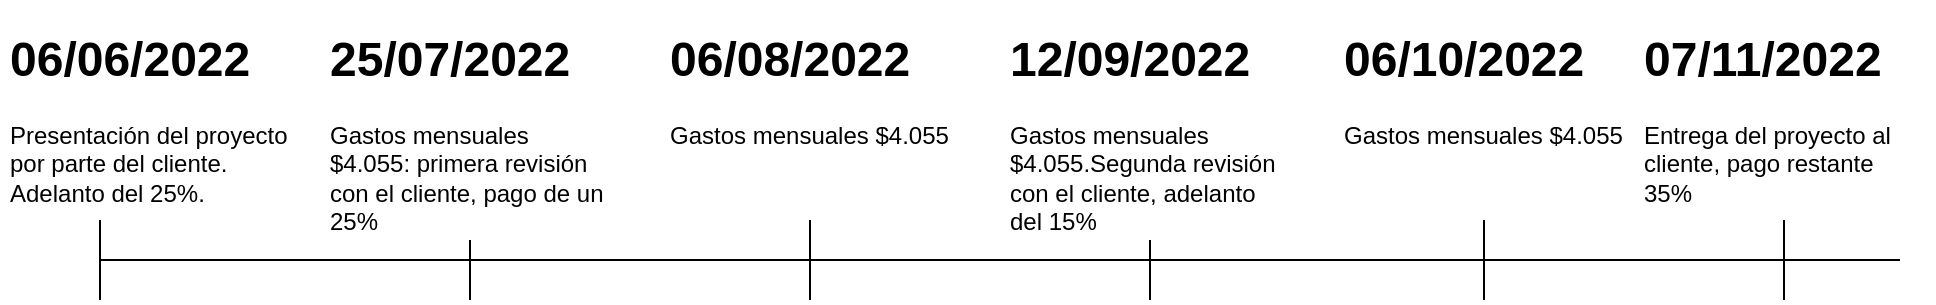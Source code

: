 <mxfile version="20.5.1" type="device"><diagram id="1KwP-vrrCCc4OTtWSL_0" name="Página-1"><mxGraphModel dx="1157" dy="605" grid="1" gridSize="10" guides="1" tooltips="1" connect="1" arrows="1" fold="1" page="1" pageScale="1" pageWidth="827" pageHeight="1169" math="0" shadow="0"><root><mxCell id="0"/><mxCell id="1" parent="0"/><mxCell id="m5Idh6tZO3PCCE5I__rY-1" value="" style="endArrow=none;html=1;rounded=0;" edge="1" parent="1"><mxGeometry width="50" height="50" relative="1" as="geometry"><mxPoint x="60" y="200" as="sourcePoint"/><mxPoint x="960" y="200" as="targetPoint"/></mxGeometry></mxCell><mxCell id="m5Idh6tZO3PCCE5I__rY-2" value="" style="endArrow=none;html=1;rounded=0;" edge="1" parent="1"><mxGeometry width="50" height="50" relative="1" as="geometry"><mxPoint x="60" y="220" as="sourcePoint"/><mxPoint x="60" y="180" as="targetPoint"/></mxGeometry></mxCell><mxCell id="m5Idh6tZO3PCCE5I__rY-5" value="&lt;h1&gt;06/06/2022&lt;/h1&gt;&lt;p&gt;Presentación del proyecto por parte del cliente. Adelanto del 25%.&lt;/p&gt;" style="text;html=1;strokeColor=none;fillColor=none;spacing=5;spacingTop=-20;whiteSpace=wrap;overflow=hidden;rounded=0;" vertex="1" parent="1"><mxGeometry x="10" y="80" width="150" height="100" as="geometry"/></mxCell><mxCell id="m5Idh6tZO3PCCE5I__rY-7" value="&lt;h1&gt;25/07/2022&lt;/h1&gt;&lt;p&gt;Gastos mensuales $4.055: primera revisión con el cliente, pago de un 25%&lt;/p&gt;" style="text;html=1;strokeColor=none;fillColor=none;spacing=5;spacingTop=-20;whiteSpace=wrap;overflow=hidden;rounded=0;" vertex="1" parent="1"><mxGeometry x="170" y="80" width="150" height="110" as="geometry"/></mxCell><mxCell id="m5Idh6tZO3PCCE5I__rY-8" value="&lt;h1&gt;06/08/2022&lt;/h1&gt;&lt;p&gt;Gastos mensuales $4.055&lt;br&gt;&lt;/p&gt;" style="text;html=1;strokeColor=none;fillColor=none;spacing=5;spacingTop=-20;whiteSpace=wrap;overflow=hidden;rounded=0;" vertex="1" parent="1"><mxGeometry x="340" y="80" width="150" height="100" as="geometry"/></mxCell><mxCell id="m5Idh6tZO3PCCE5I__rY-9" value="&lt;h1&gt;12/09/2022&lt;/h1&gt;&lt;p&gt;Gastos mensuales $4.055.Segunda revisión con el cliente, adelanto del 15%&lt;/p&gt;" style="text;html=1;strokeColor=none;fillColor=none;spacing=5;spacingTop=-20;whiteSpace=wrap;overflow=hidden;rounded=0;" vertex="1" parent="1"><mxGeometry x="510" y="80" width="150" height="110" as="geometry"/></mxCell><mxCell id="m5Idh6tZO3PCCE5I__rY-10" value="&lt;h1&gt;06/10/2022&lt;/h1&gt;&lt;p&gt;Gastos mensuales $4.055&lt;/p&gt;" style="text;html=1;strokeColor=none;fillColor=none;spacing=5;spacingTop=-20;whiteSpace=wrap;overflow=hidden;rounded=0;" vertex="1" parent="1"><mxGeometry x="677" y="80" width="150" height="100" as="geometry"/></mxCell><mxCell id="m5Idh6tZO3PCCE5I__rY-11" value="&lt;h1&gt;07/11/2022&lt;/h1&gt;&lt;p&gt;Entrega del proyecto al cliente, pago restante 35%&lt;/p&gt;" style="text;html=1;strokeColor=none;fillColor=none;spacing=5;spacingTop=-20;whiteSpace=wrap;overflow=hidden;rounded=0;" vertex="1" parent="1"><mxGeometry x="827" y="80" width="150" height="100" as="geometry"/></mxCell><mxCell id="m5Idh6tZO3PCCE5I__rY-12" value="" style="endArrow=none;html=1;rounded=0;entryX=0.5;entryY=1;entryDx=0;entryDy=0;" edge="1" parent="1" target="m5Idh6tZO3PCCE5I__rY-7"><mxGeometry width="50" height="50" relative="1" as="geometry"><mxPoint x="245" y="220" as="sourcePoint"/><mxPoint x="70" y="190" as="targetPoint"/></mxGeometry></mxCell><mxCell id="m5Idh6tZO3PCCE5I__rY-13" value="" style="endArrow=none;html=1;rounded=0;entryX=0.5;entryY=1;entryDx=0;entryDy=0;" edge="1" parent="1" target="m5Idh6tZO3PCCE5I__rY-8"><mxGeometry width="50" height="50" relative="1" as="geometry"><mxPoint x="415" y="220" as="sourcePoint"/><mxPoint x="80" y="200" as="targetPoint"/></mxGeometry></mxCell><mxCell id="m5Idh6tZO3PCCE5I__rY-14" value="" style="endArrow=none;html=1;rounded=0;entryX=0.5;entryY=1;entryDx=0;entryDy=0;" edge="1" parent="1" target="m5Idh6tZO3PCCE5I__rY-9"><mxGeometry width="50" height="50" relative="1" as="geometry"><mxPoint x="585" y="220" as="sourcePoint"/><mxPoint x="90" y="210" as="targetPoint"/></mxGeometry></mxCell><mxCell id="m5Idh6tZO3PCCE5I__rY-15" value="" style="endArrow=none;html=1;rounded=0;entryX=0.5;entryY=1;entryDx=0;entryDy=0;" edge="1" parent="1" target="m5Idh6tZO3PCCE5I__rY-10"><mxGeometry width="50" height="50" relative="1" as="geometry"><mxPoint x="752" y="220" as="sourcePoint"/><mxPoint x="100" y="220" as="targetPoint"/></mxGeometry></mxCell><mxCell id="m5Idh6tZO3PCCE5I__rY-16" value="" style="endArrow=none;html=1;rounded=0;entryX=0.5;entryY=1;entryDx=0;entryDy=0;" edge="1" parent="1" target="m5Idh6tZO3PCCE5I__rY-11"><mxGeometry width="50" height="50" relative="1" as="geometry"><mxPoint x="902" y="220" as="sourcePoint"/><mxPoint x="110" y="230" as="targetPoint"/></mxGeometry></mxCell></root></mxGraphModel></diagram></mxfile>
